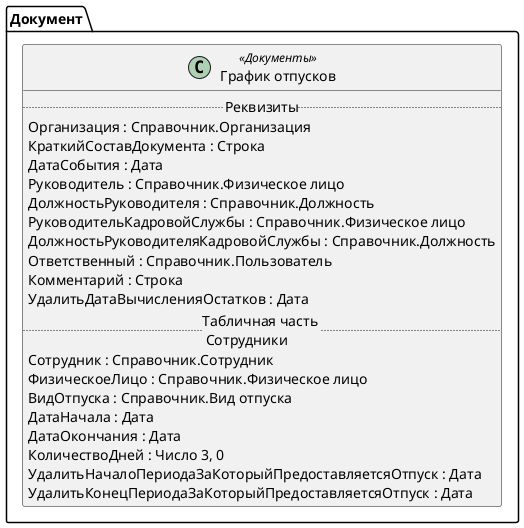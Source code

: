 ﻿@startuml ГрафикОтпусков
'!include templates.wsd
'..\include templates.wsd
class Документ.ГрафикОтпусков as "График отпусков" <<Документы>>
{
..Реквизиты..
Организация : Справочник.Организация
КраткийСоставДокумента : Строка
ДатаСобытия : Дата
Руководитель : Справочник.Физическое лицо
ДолжностьРуководителя : Справочник.Должность
РуководительКадровойСлужбы : Справочник.Физическое лицо
ДолжностьРуководителяКадровойСлужбы : Справочник.Должность
Ответственный : Справочник.Пользователь
Комментарий : Строка
УдалитьДатаВычисленияОстатков : Дата
..Табличная часть \n Сотрудники..
Сотрудник : Справочник.Сотрудник
ФизическоеЛицо : Справочник.Физическое лицо
ВидОтпуска : Справочник.Вид отпуска
ДатаНачала : Дата
ДатаОкончания : Дата
КоличествоДней : Число 3, 0
УдалитьНачалоПериодаЗаКоторыйПредоставляетсяОтпуск : Дата
УдалитьКонецПериодаЗаКоторыйПредоставляетсяОтпуск : Дата
}
@enduml
